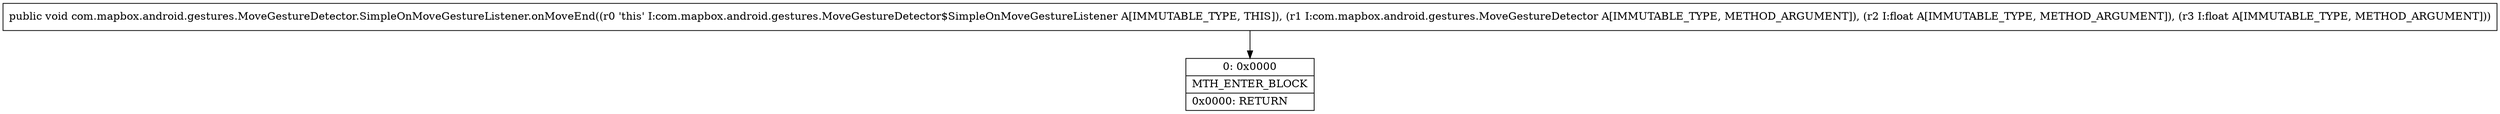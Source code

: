 digraph "CFG forcom.mapbox.android.gestures.MoveGestureDetector.SimpleOnMoveGestureListener.onMoveEnd(Lcom\/mapbox\/android\/gestures\/MoveGestureDetector;FF)V" {
Node_0 [shape=record,label="{0\:\ 0x0000|MTH_ENTER_BLOCK\l|0x0000: RETURN   \l}"];
MethodNode[shape=record,label="{public void com.mapbox.android.gestures.MoveGestureDetector.SimpleOnMoveGestureListener.onMoveEnd((r0 'this' I:com.mapbox.android.gestures.MoveGestureDetector$SimpleOnMoveGestureListener A[IMMUTABLE_TYPE, THIS]), (r1 I:com.mapbox.android.gestures.MoveGestureDetector A[IMMUTABLE_TYPE, METHOD_ARGUMENT]), (r2 I:float A[IMMUTABLE_TYPE, METHOD_ARGUMENT]), (r3 I:float A[IMMUTABLE_TYPE, METHOD_ARGUMENT])) }"];
MethodNode -> Node_0;
}

